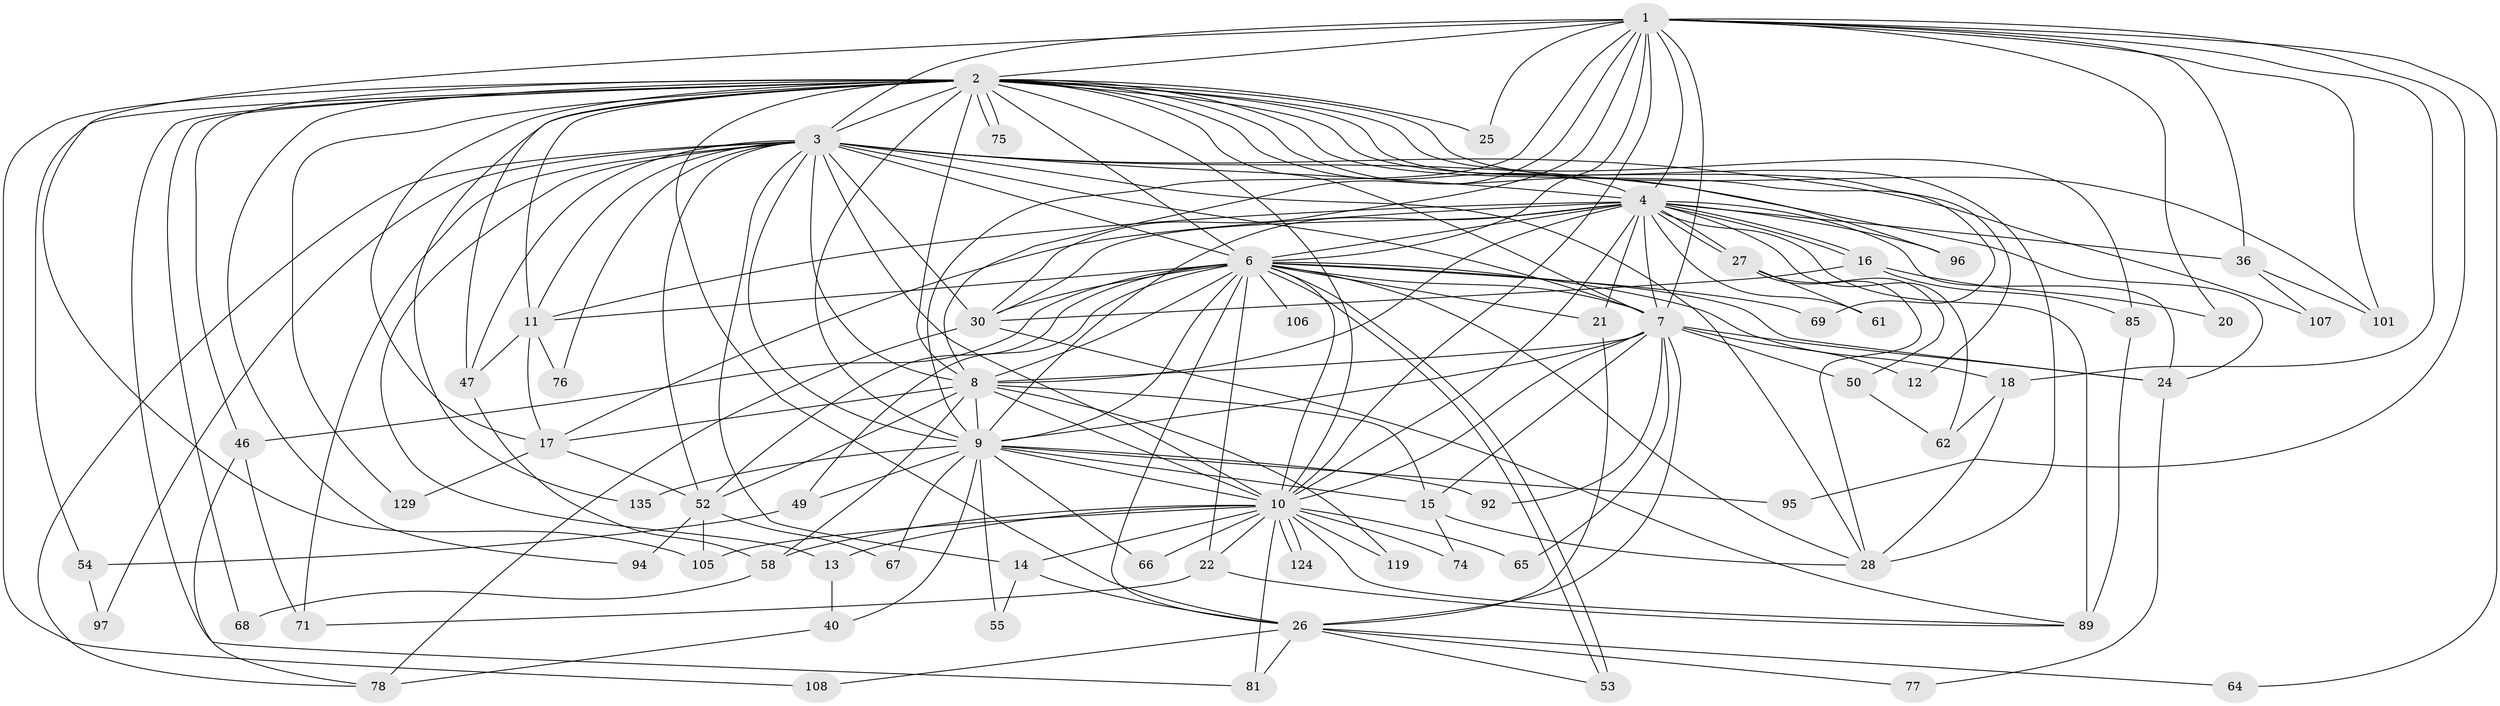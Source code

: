 // original degree distribution, {20: 0.0072992700729927005, 32: 0.0072992700729927005, 18: 0.014598540145985401, 33: 0.0072992700729927005, 31: 0.0072992700729927005, 16: 0.0072992700729927005, 17: 0.0072992700729927005, 24: 0.014598540145985401, 5: 0.058394160583941604, 2: 0.49635036496350365, 3: 0.19708029197080293, 4: 0.1386861313868613, 6: 0.021897810218978103, 7: 0.014598540145985401}
// Generated by graph-tools (version 1.1) at 2025/13/03/09/25 04:13:59]
// undirected, 68 vertices, 185 edges
graph export_dot {
graph [start="1"]
  node [color=gray90,style=filled];
  1 [super="+90"];
  2 [super="+93+23+38"];
  3 [super="+5+134+44"];
  4 [super="+100+45+110"];
  6 [super="+39+79+109+120+127+87+43+114+19+82+41"];
  7;
  8 [super="+91+125"];
  9 [super="+59"];
  10;
  11 [super="+29"];
  12;
  13;
  14;
  15;
  16;
  17 [super="+34+112"];
  18;
  20;
  21;
  22;
  24 [super="+70"];
  25 [super="+104"];
  26 [super="+60+32"];
  27;
  28 [super="+132+37+115"];
  30 [super="+98+88"];
  36;
  40 [super="+84"];
  46;
  47 [super="+86"];
  49;
  50;
  52 [super="+57"];
  53;
  54;
  55;
  58 [super="+116"];
  61;
  62 [super="+72"];
  64;
  65;
  66;
  67;
  68;
  69;
  71;
  74;
  75;
  76;
  77;
  78;
  81 [super="+113"];
  85;
  89 [super="+133+102+103+99+111"];
  92;
  94;
  95;
  96;
  97;
  101;
  105 [super="+130"];
  106;
  107;
  108;
  119;
  124;
  129;
  135;
  1 -- 2;
  1 -- 3 [weight=2];
  1 -- 4 [weight=2];
  1 -- 6 [weight=2];
  1 -- 7;
  1 -- 8;
  1 -- 9;
  1 -- 10;
  1 -- 18;
  1 -- 20;
  1 -- 25;
  1 -- 36;
  1 -- 64;
  1 -- 95;
  1 -- 101;
  1 -- 105;
  1 -- 30;
  2 -- 3 [weight=3];
  2 -- 4 [weight=3];
  2 -- 6 [weight=3];
  2 -- 7;
  2 -- 8 [weight=3];
  2 -- 9 [weight=3];
  2 -- 10 [weight=2];
  2 -- 11;
  2 -- 12;
  2 -- 25 [weight=2];
  2 -- 46;
  2 -- 69;
  2 -- 75;
  2 -- 75;
  2 -- 85;
  2 -- 94;
  2 -- 96;
  2 -- 129;
  2 -- 135;
  2 -- 28 [weight=2];
  2 -- 47;
  2 -- 54;
  2 -- 26;
  2 -- 17;
  2 -- 68;
  2 -- 101;
  2 -- 108;
  2 -- 81;
  3 -- 4 [weight=3];
  3 -- 6 [weight=6];
  3 -- 7 [weight=2];
  3 -- 8 [weight=2];
  3 -- 9 [weight=2];
  3 -- 10 [weight=2];
  3 -- 13;
  3 -- 47;
  3 -- 52;
  3 -- 78;
  3 -- 107;
  3 -- 76;
  3 -- 14;
  3 -- 71;
  3 -- 97;
  3 -- 30;
  3 -- 28;
  3 -- 24;
  3 -- 11;
  4 -- 6 [weight=7];
  4 -- 7;
  4 -- 8;
  4 -- 9 [weight=2];
  4 -- 10;
  4 -- 11;
  4 -- 16;
  4 -- 16;
  4 -- 17;
  4 -- 21;
  4 -- 24;
  4 -- 27;
  4 -- 27;
  4 -- 30;
  4 -- 36;
  4 -- 61;
  4 -- 62;
  4 -- 96;
  4 -- 89 [weight=3];
  6 -- 7;
  6 -- 8 [weight=2];
  6 -- 9 [weight=4];
  6 -- 10 [weight=2];
  6 -- 18;
  6 -- 21 [weight=2];
  6 -- 22;
  6 -- 28;
  6 -- 49;
  6 -- 53;
  6 -- 53;
  6 -- 69;
  6 -- 24;
  6 -- 30;
  6 -- 106 [weight=2];
  6 -- 46;
  6 -- 52;
  6 -- 26 [weight=2];
  6 -- 11;
  7 -- 8;
  7 -- 9;
  7 -- 10;
  7 -- 12;
  7 -- 15;
  7 -- 24;
  7 -- 50;
  7 -- 65;
  7 -- 92;
  7 -- 26;
  8 -- 9;
  8 -- 10;
  8 -- 17;
  8 -- 58;
  8 -- 119;
  8 -- 15;
  8 -- 52;
  9 -- 10;
  9 -- 15;
  9 -- 40;
  9 -- 49;
  9 -- 55;
  9 -- 66;
  9 -- 67;
  9 -- 92;
  9 -- 95;
  9 -- 135;
  10 -- 13;
  10 -- 14;
  10 -- 22;
  10 -- 58;
  10 -- 65;
  10 -- 66;
  10 -- 74;
  10 -- 81;
  10 -- 89;
  10 -- 105;
  10 -- 119;
  10 -- 124;
  10 -- 124;
  11 -- 76;
  11 -- 17;
  11 -- 47;
  13 -- 40;
  14 -- 26;
  14 -- 55;
  15 -- 74;
  15 -- 28;
  16 -- 20;
  16 -- 30;
  16 -- 85;
  17 -- 52;
  17 -- 129;
  18 -- 62;
  18 -- 28;
  21 -- 26;
  22 -- 71;
  22 -- 89;
  24 -- 77;
  26 -- 77;
  26 -- 53;
  26 -- 64;
  26 -- 81;
  26 -- 108;
  27 -- 28;
  27 -- 50;
  27 -- 61;
  30 -- 78;
  30 -- 89;
  36 -- 101;
  36 -- 107;
  40 -- 78;
  46 -- 71;
  46 -- 78;
  47 -- 58;
  49 -- 54;
  50 -- 62;
  52 -- 67;
  52 -- 94;
  52 -- 105;
  54 -- 97;
  58 -- 68;
  85 -- 89;
}
